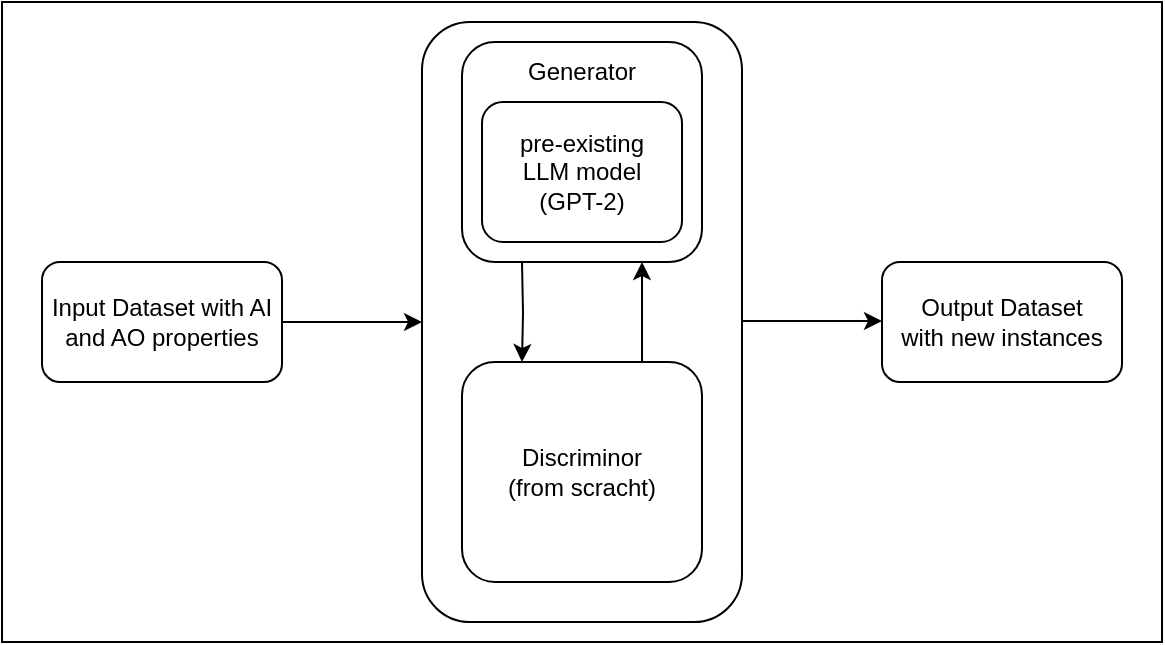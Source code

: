 <mxfile version="26.0.6">
  <diagram name="Page-1" id="OX7Hl-lMASNQTOw_aw64">
    <mxGraphModel dx="2524" dy="746" grid="1" gridSize="10" guides="1" tooltips="1" connect="1" arrows="1" fold="1" page="1" pageScale="1" pageWidth="850" pageHeight="1100" math="0" shadow="0">
      <root>
        <mxCell id="0" />
        <mxCell id="1" parent="0" />
        <mxCell id="P121hET3QLXZ2CQ4-4Ij-2" value="" style="rounded=0;whiteSpace=wrap;html=1;" parent="1" vertex="1">
          <mxGeometry x="-160" y="90" width="580" height="320" as="geometry" />
        </mxCell>
        <mxCell id="P121hET3QLXZ2CQ4-4Ij-9" style="edgeStyle=orthogonalEdgeStyle;rounded=0;orthogonalLoop=1;jettySize=auto;html=1;exitX=1;exitY=0.5;exitDx=0;exitDy=0;" parent="1" source="P121hET3QLXZ2CQ4-4Ij-4" target="P121hET3QLXZ2CQ4-4Ij-5" edge="1">
          <mxGeometry relative="1" as="geometry" />
        </mxCell>
        <mxCell id="P121hET3QLXZ2CQ4-4Ij-4" value="Input Dataset with AI and AO properties" style="rounded=1;whiteSpace=wrap;html=1;" parent="1" vertex="1">
          <mxGeometry x="-140" y="220" width="120" height="60" as="geometry" />
        </mxCell>
        <mxCell id="P121hET3QLXZ2CQ4-4Ij-5" value="" style="rounded=1;whiteSpace=wrap;html=1;" parent="1" vertex="1">
          <mxGeometry x="50" y="100" width="160" height="300" as="geometry" />
        </mxCell>
        <mxCell id="P121hET3QLXZ2CQ4-4Ij-13" style="edgeStyle=orthogonalEdgeStyle;rounded=0;orthogonalLoop=1;jettySize=auto;html=1;exitX=0.25;exitY=1;exitDx=0;exitDy=0;entryX=0.25;entryY=0;entryDx=0;entryDy=0;" parent="1" target="P121hET3QLXZ2CQ4-4Ij-7" edge="1">
          <mxGeometry relative="1" as="geometry">
            <mxPoint x="100" y="220" as="sourcePoint" />
          </mxGeometry>
        </mxCell>
        <mxCell id="P121hET3QLXZ2CQ4-4Ij-12" style="edgeStyle=orthogonalEdgeStyle;rounded=0;orthogonalLoop=1;jettySize=auto;html=1;exitX=0.75;exitY=0;exitDx=0;exitDy=0;entryX=0.75;entryY=1;entryDx=0;entryDy=0;" parent="1" source="P121hET3QLXZ2CQ4-4Ij-7" edge="1">
          <mxGeometry relative="1" as="geometry">
            <mxPoint x="160" y="220" as="targetPoint" />
          </mxGeometry>
        </mxCell>
        <mxCell id="P121hET3QLXZ2CQ4-4Ij-7" value="Discriminor&lt;div&gt;(from scracht)&lt;/div&gt;" style="rounded=1;whiteSpace=wrap;html=1;" parent="1" vertex="1">
          <mxGeometry x="70" y="270" width="120" height="110" as="geometry" />
        </mxCell>
        <mxCell id="P121hET3QLXZ2CQ4-4Ij-8" value="Output Dataset&lt;div&gt;with new instances&lt;/div&gt;" style="rounded=1;whiteSpace=wrap;html=1;" parent="1" vertex="1">
          <mxGeometry x="280" y="220" width="120" height="60" as="geometry" />
        </mxCell>
        <mxCell id="89HoJlmgT-2WeO-lS3sN-1" value="" style="rounded=1;whiteSpace=wrap;html=1;" parent="1" vertex="1">
          <mxGeometry x="70" y="110" width="120" height="110" as="geometry" />
        </mxCell>
        <mxCell id="89HoJlmgT-2WeO-lS3sN-2" value="pre-existing&lt;div class=&quot;custom-cursor-default-hover&quot;&gt;LLM model&lt;/div&gt;&lt;div class=&quot;custom-cursor-default-hover&quot;&gt;(GPT-2)&lt;/div&gt;" style="rounded=1;whiteSpace=wrap;html=1;" parent="1" vertex="1">
          <mxGeometry x="80" y="140" width="100" height="70" as="geometry" />
        </mxCell>
        <mxCell id="89HoJlmgT-2WeO-lS3sN-3" value="Generator" style="text;html=1;align=center;verticalAlign=middle;whiteSpace=wrap;rounded=0;" parent="1" vertex="1">
          <mxGeometry x="100" y="110" width="60" height="30" as="geometry" />
        </mxCell>
        <mxCell id="89HoJlmgT-2WeO-lS3sN-4" style="edgeStyle=orthogonalEdgeStyle;rounded=0;orthogonalLoop=1;jettySize=auto;html=1;exitX=1;exitY=0.5;exitDx=0;exitDy=0;" parent="1" edge="1">
          <mxGeometry relative="1" as="geometry">
            <mxPoint x="210" y="249.5" as="sourcePoint" />
            <mxPoint x="280" y="249.5" as="targetPoint" />
          </mxGeometry>
        </mxCell>
      </root>
    </mxGraphModel>
  </diagram>
</mxfile>
